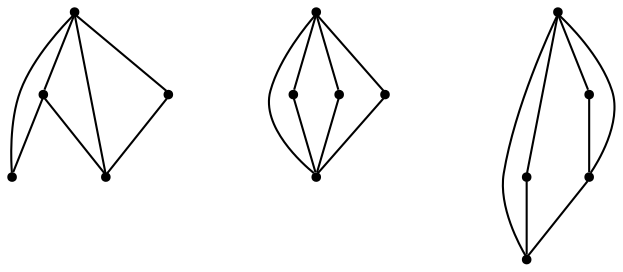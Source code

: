 graph {
  node [shape=point,comment="{\"directed\":false,\"doi\":\"10.1007/978-3-031-22203-0_21\",\"figure\":\"6 (2)\"}"]

  v0 [pos="1100.5794311368345,1523.147907577292"]
  v1 [pos="1249.813626098437,1481.6958891691288"]
  v2 [pos="1100.5794311368345,1597.7671109891078"]
  v3 [pos="1100.5794311368345,1365.6215197610502"]
  v4 [pos="1158.6168343233817,1448.5327737743323"]
  v5 [pos="744.7936655777801,1597.7671109891078"]
  v6 [pos="744.7936655777801,1365.62151976105"]
  v7 [pos="744.7936655777801,1523.147907577292"]
  v8 [pos="894.029895368749,1481.6958891691288"]
  v9 [pos="802.8320861790105,1448.5327737743323"]
  v10 [pos="389.0036316461878,1597.767110989108"]
  v11 [pos="389.0036316461878,1365.62151976105"]
  v12 [pos="538.2399091284699,1481.6958891691288"]
  v13 [pos="389.0036316461878,1523.1479075772922"]
  v14 [pos="447.0420522474182,1448.5327737743323"]

  v0 -- v1 [id="-1",pos="1100.5794311368345,1523.147907577292 1191.7815007505585,1448.5327737743326 1249.8116548574883,1440.2398011521093 1249.813626098437,1481.6958891691288"]
  v2 -- v3 [id="-2",pos="1100.5794311368345,1597.7671109891078 901.5935945799747,1564.6038684190348 901.5935945799747,1398.787782743946 1100.5794311368345,1365.6215197610502"]
  v4 -- v3 [id="-3",pos="1158.6168343233817,1448.5327737743323 1150.8327325798716,1404.3320539975302 1123.8850911492389,1369.5059807370412 1100.5794311368345,1365.6215197610502"]
  v2 -- v4 [id="-4",pos="1100.5794311368345,1597.7671109891078 1162.2676735193152,1558.1097448906407 1172.4354926325523,1497.3771665059824 1158.6168343233817,1448.5327737743323"]
  v2 -- v1 [id="-5",pos="1100.5794311368345,1597.7671109891078 1224.945022586217,1572.8926442571249 1249.811527680653,1523.1477804020153 1249.813626098437,1481.6958891691288"]
  v0 -- v3 [id="-6",pos="1100.5794311368345,1523.147907577292 1105.2646156173535,1478.8712483539807 1110.802554080824,1426.97649462124 1100.5794311368345,1365.6215197610502"]
  v2 -- v0 [id="-7",pos="1100.5794311368345,1597.7671109891078 1097.4021543988983,1575.520206582005 1099.0964896928085,1550.8375353544975 1100.5794311368345,1523.147907577292"]
  v5 -- v6 [id="-8",pos="744.7936655777801,1597.7671109891078 545.8119463709663,1564.6038684190348 545.8119463709663,1398.787782743946 744.7936655777801,1365.62151976105"]
  v7 -- v6 [id="-9",pos="744.7936655777801,1523.147907577292 749.4808330393914,1478.8713368516767 755.019369456309,1426.9765469373874 744.7936655777801,1365.62151976105"]
  v5 -- v7 [id="-10",pos="744.7936655777801,1597.7671109891078 741.6164016757816,1575.5202370995792 743.3113503018777,1550.837603072252 744.7936655777801,1523.147907577292"]
  v8 -- v6 [id="-11",pos="894.029895368749,1481.6958891691288 894.0303067146219,1431.9503556740888 844.2848808879186,1382.204189920261 744.7936655777801,1365.62151976105"]
  v5 -- v8 [id="-12",pos="744.7936655777801,1597.7671109891078 844.2841217831423,1581.185552962088 894.0295476098456,1531.4410371901558 894.029895368749,1481.6958891691288"]
  v9 -- v6 [id="-13",pos="802.8320861790105,1448.5327737743323 795.0489631124725,1404.3319939651155 768.1012261863468,1369.5059773881617 744.7936655777801,1365.62151976105"]
  v5 -- v9 [id="-14",pos="744.7936655777801,1597.7671109891078 806.4819389364889,1558.109714757299 816.6508940749648,1497.377074211613 802.8320861790105,1448.5327737743323"]
  v10 -- v11 [id="-15",pos="389.0036316461878,1597.767110989108 190.0219362850306,1564.6038684190348 190.0219362850306,1398.787782743946 389.0036316461878,1365.62151976105"]
  v12 -- v11 [id="-16",pos="538.2399091284699,1481.6958891691288 538.2436765299251,1431.9506117853623 488.49720944418874,1382.2042326097203 389.0036316461878,1365.62151976105"]
  v10 -- v12 [id="-17",pos="389.0036316461878,1597.767110989108 488.49593809635985,1581.1855956463094 538.2424051820963,1531.441293294449 538.2399091284699,1481.6958891691288"]
  v13 -- v14 [id="-18",pos="389.0036316461878,1523.1479075772922 398.07629155194303,1492.0345366984848 417.008488393924,1461.4025153860607 447.0420522474182,1448.5327737743323"]
  v10 -- v13 [id="-19",pos="389.0036316461878,1597.767110989108 381.00255009386217,1581.7650974221524 380.72287338746247,1552.2503070108405 389.0036316461878,1523.1479075772922"]
  v14 -- v11 [id="-20",pos="447.0420522474182,1448.5327737743323 439.25897152309426,1404.331988385648 412.3112291301297,1369.5059770769135 389.0036316461878,1365.62151976105"]
  v10 -- v14 [id="-21",pos="389.0036316461878,1597.767110989108 450.6919501044452,1558.109711956677 460.86091023981874,1497.3770656336847 447.0420522474182,1448.5327737743323"]
}